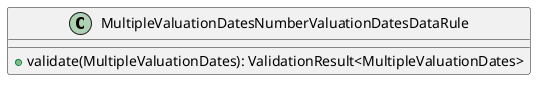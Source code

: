 @startuml

    class MultipleValuationDatesNumberValuationDatesDataRule [[MultipleValuationDatesNumberValuationDatesDataRule.html]] {
        +validate(MultipleValuationDates): ValidationResult<MultipleValuationDates>
    }

@enduml
